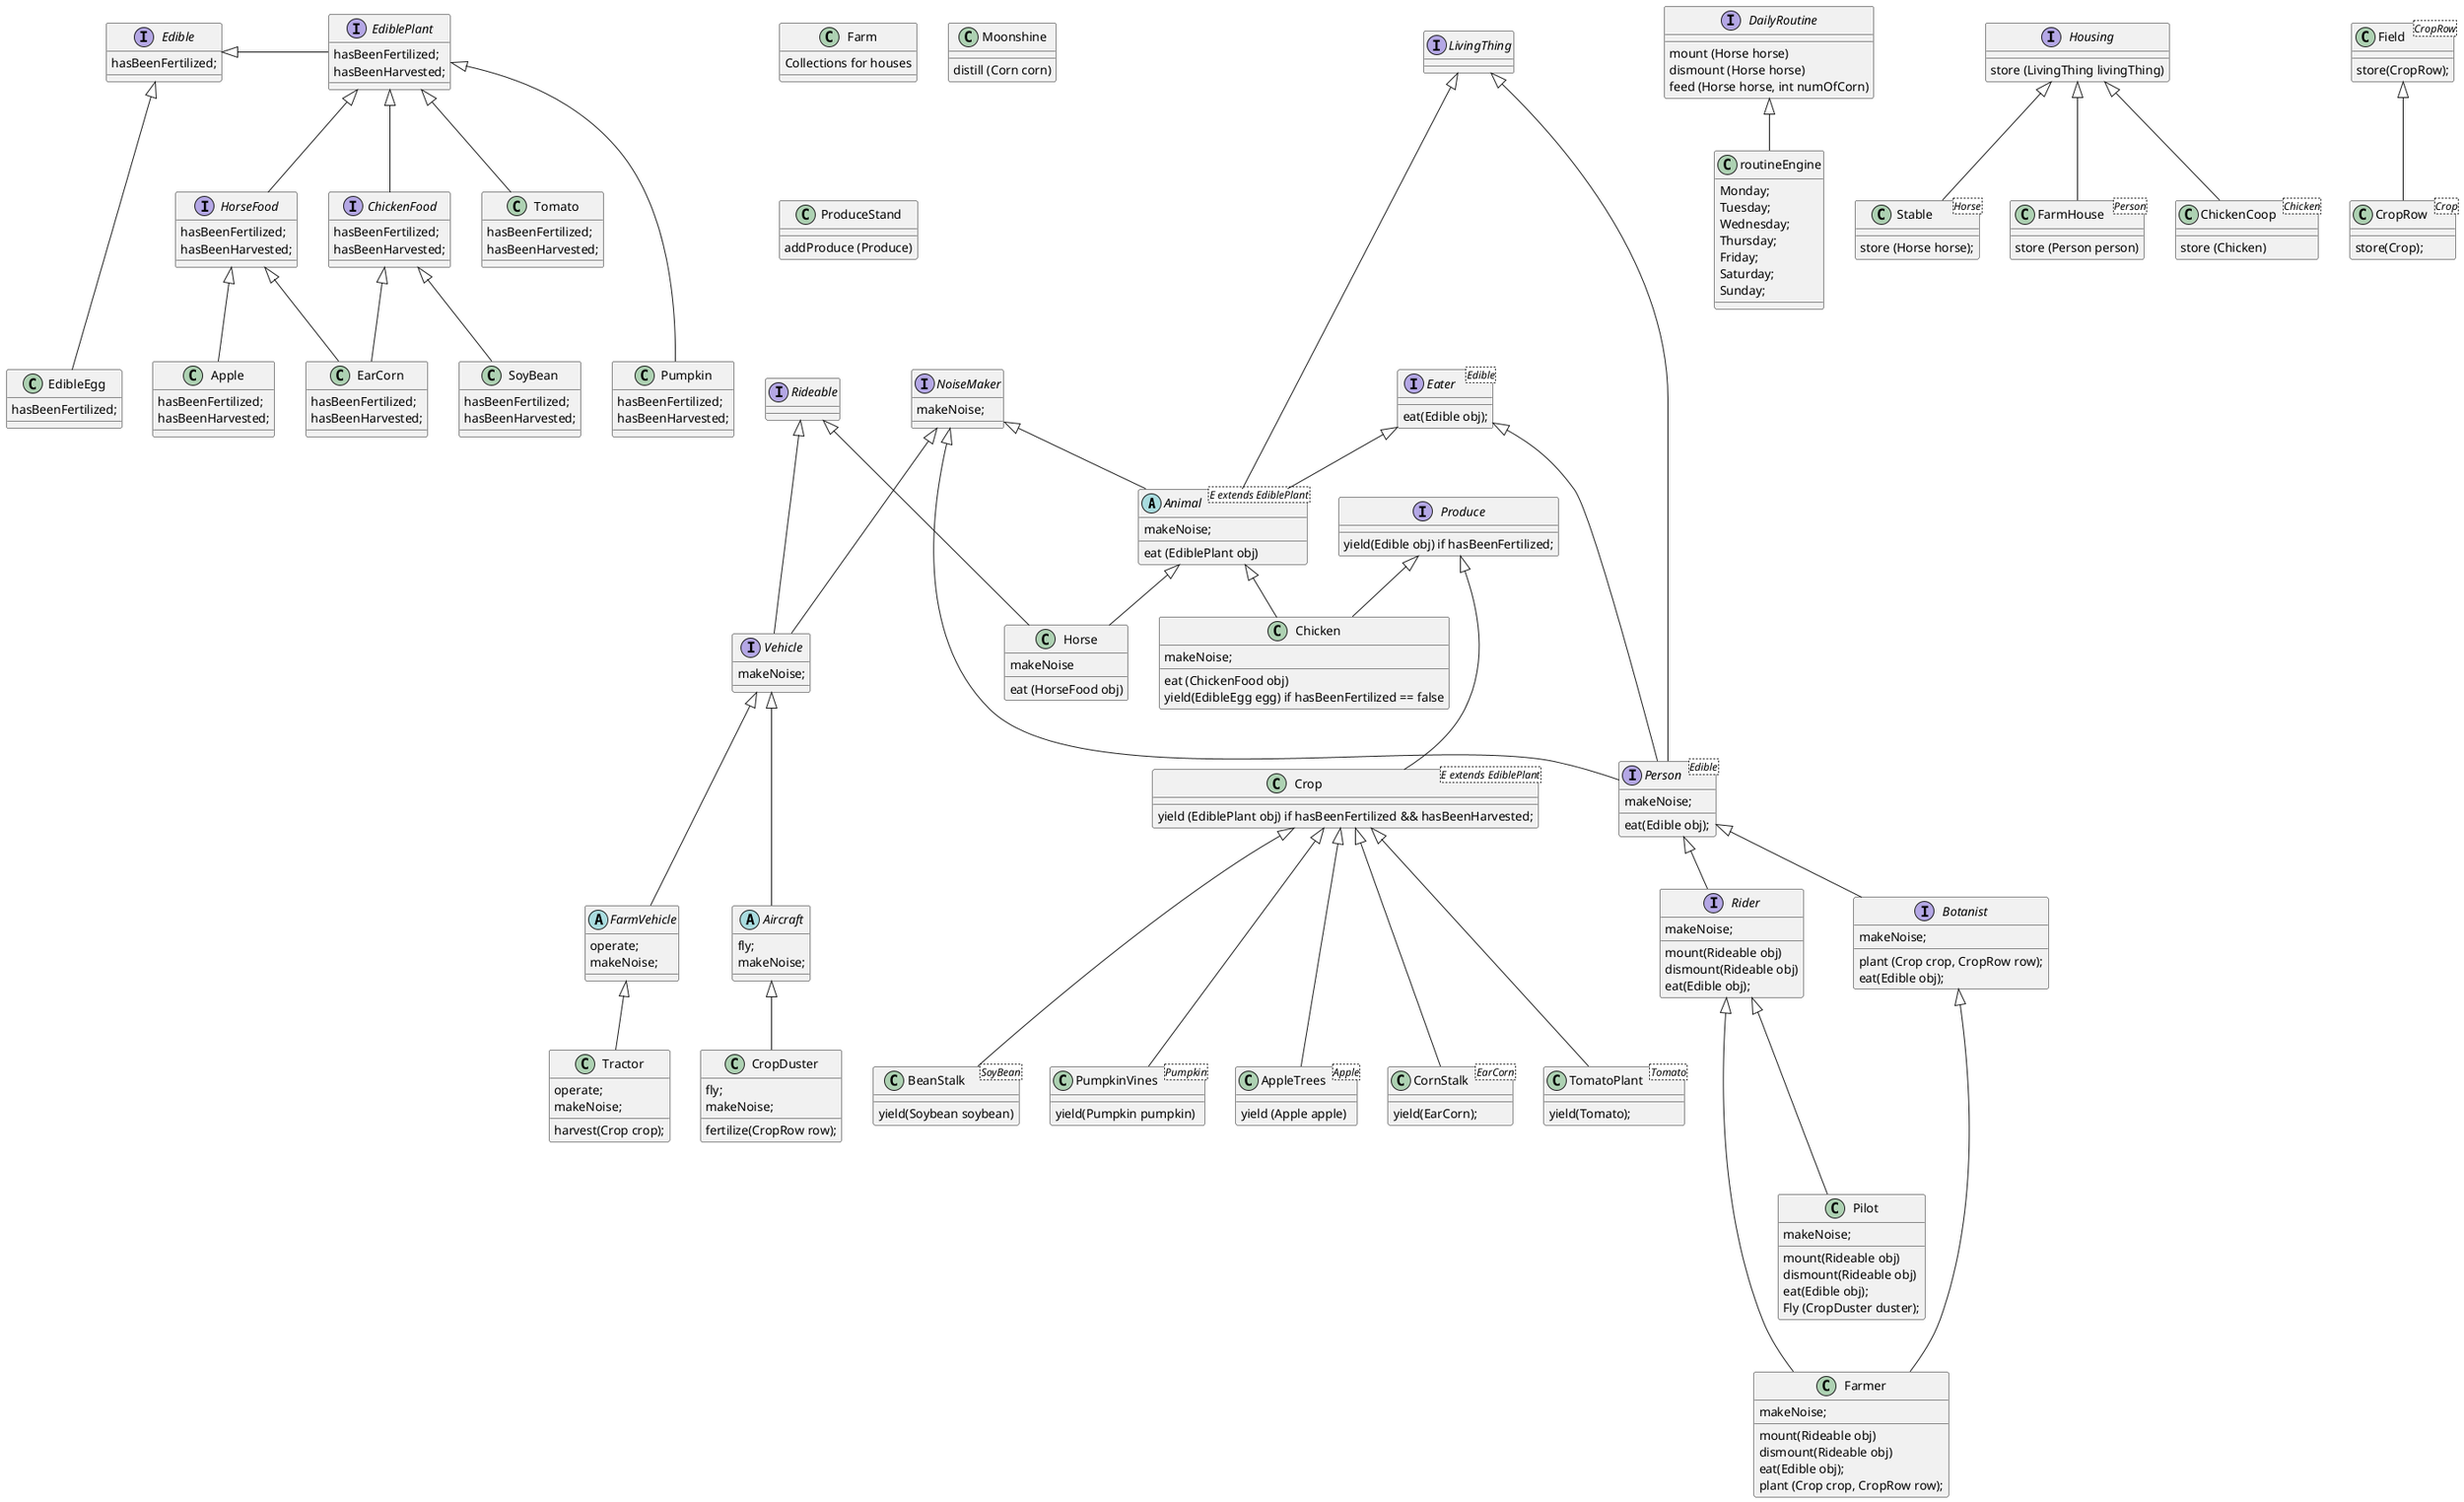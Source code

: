 @startuml
'https://plantuml.com/class-diagram

abstract class Animal<E extends EdiblePlant> {
eat (EdiblePlant obj)
makeNoise;
}
abstract class FarmVehicle {
operate;
makeNoise;
}
abstract class Aircraft {
fly;
makeNoise;
}


interface LivingThing {}
interface HorseFood {
hasBeenFertilized;
hasBeenHarvested;
}
interface ChickenFood {
hasBeenFertilized;
hasBeenHarvested;
}
interface EdiblePlant {
hasBeenFertilized;
hasBeenHarvested;
}
interface Edible{
hasBeenFertilized;
}
interface Eater<Edible> {
eat(Edible obj);
}
interface NoiseMaker {
makeNoise;
}
interface Rideable {}
interface Produce {
yield(Edible obj) if hasBeenFertilized;
}
interface Vehicle {
makeNoise;
}
interface Person<Edible> {
eat(Edible obj);
makeNoise;
}
interface Rider {
mount(Rideable obj)
dismount(Rideable obj)
eat(Edible obj);
makeNoise;
}
interface Botanist {
plant (Crop crop, CropRow row);
eat(Edible obj);
makeNoise;
}
interface DailyRoutine {
mount (Horse horse)
dismount (Horse horse)
feed (Horse horse, int numOfCorn)
}
interface Housing {
store (LivingThing livingThing)
}


class Farm {
Collections for houses
}
class Horse {
makeNoise
eat (HorseFood obj)
}
class Chicken {
eat (ChickenFood obj)
makeNoise;
yield(EdibleEgg egg) if hasBeenFertilized == false
}
class EdibleEgg {
hasBeenFertilized;
}
class Field<CropRow> {
store(CropRow);
}
class CropRow<Crop> {
store(Crop);
}
class Crop <E extends EdiblePlant>{
yield (EdiblePlant obj) if hasBeenFertilized && hasBeenHarvested;
}
class CornStalk<EarCorn> {
yield(EarCorn);
}
class EarCorn {
hasBeenFertilized;
hasBeenHarvested;
}
class TomatoPlant<Tomato> {
yield(Tomato);
}
class Tomato {
hasBeenFertilized;
hasBeenHarvested;
}
class BeanStalk <SoyBean> {
yield(Soybean soybean)
}
class SoyBean {
hasBeenFertilized;
hasBeenHarvested;
}
class PumpkinVines<Pumpkin> {
yield(Pumpkin pumpkin)
}
class Pumpkin {
hasBeenFertilized;
hasBeenHarvested;
}
class AppleTrees<Apple> {
yield (Apple apple)
}
class Apple {
hasBeenFertilized;
hasBeenHarvested;
}
class Tractor {
harvest(Crop crop);
operate;
makeNoise;
}
class CropDuster {
fertilize(CropRow row);
fly;
makeNoise;
}
class Farmer {
mount(Rideable obj)
dismount(Rideable obj)
eat(Edible obj);
makeNoise;
plant (Crop crop, CropRow row);
}
class Pilot {
mount(Rideable obj)
dismount(Rideable obj)
eat(Edible obj);
makeNoise;
Fly (CropDuster duster);
}
class Stable<Horse> {
store (Horse horse);
}
class FarmHouse<Person> {
store (Person person)
}
class ChickenCoop<Chicken> {
store (Chicken)
}
class Moonshine {
distill (Corn corn)
}
class ProduceStand {
addProduce (Produce)
}
class routineEngine {
Monday;
Tuesday;
Wednesday;
Thursday;
Friday;
Saturday;
Sunday;
}


'class Monday {
'mount (Horse horse)
'dismount (Horse horse)
'feed (Horse horse, int numOfCorn)
'eat(Edible obj)
'fly (CropDuster duster)
'}
'class Tuesday {
'mount (Horse horse)
'dismount (Horse horse)
'feed (Horse horse, int numOfCorn)
'eat(Edible obj)
'mount(Tractor tractor)
'harvest (Crop crop)
'dismount(Tractor tractor)
'}
'class Wednesday {
'mount (Horse horse)
'dismount (Horse horse)
'feed (Horse horse, int numOfCorn)
'eat(Edible obj)
'distill (Moonshine moonshine)
'}
'class Thursday {
'mount (Horse horse)
'dismount (Horse horse)
'feed (Horse horse, int numOfCorn)
'eat(Edible obj)
'}
'class Friday {
'mount (Horse horse)
'dismount (Horse horse)
'feed (Horse horse, int numOfCorn)
'eat(Edible obj)
'drink (Moonshine moonshine)
'work (ProduceStand produceStand)
'}
'class Saturday {
'mount (Horse horse)
'dismount (Horse horse)
'feed (Horse horse, int numOfCorn)
'eat(Edible obj)
'feed (Chicken chicken)
'}
'class Sunday {
'mount (Horse horse)
'dismount (Horse horse)
'feed (Horse horse, int numOfCorn)
'eat(Edible obj)
'plant (Crop crop, CropRow row) 3-5
'}



Eater <|-- Animal
NoiseMaker <|-- Animal

Animal <|-- Horse
Rideable <|-- Horse

Animal <|-- Chicken
Produce <|-- Chicken

Person <|-- Rider
Person <|-- Botanist

Field <|-- CropRow

NoiseMaker <|--- Vehicle
Rideable <|--- Vehicle

Vehicle <|--- Aircraft
Vehicle <|--- FarmVehicle

Produce <|--- Crop

Crop <|--- CornStalk
Crop <|--- TomatoPlant
Crop <|--- BeanStalk
Crop <|--- PumpkinVines
Crop <|--- AppleTrees

Edible <|- EdiblePlant
Edible <|--- EdibleEgg

EdiblePlant <|-- Tomato
EdiblePlant <|--- Pumpkin
EdiblePlant <|-- HorseFood
EdiblePlant <|-- ChickenFood

HorseFood <|-- EarCorn
HorseFood <|-- Apple

ChickenFood <|-- SoyBean
ChickenFood <|-- EarCorn

NoiseMaker <|---- Person
Eater <|---- Person

FarmVehicle <|-- Tractor
Aircraft <|-- CropDuster

Botanist <|---- Farmer
Rider <|---- Farmer

Housing <|-- FarmHouse
Housing <|-- ChickenCoop
Housing <|-- Stable

Rider <|--- Pilot

DailyRoutine <|-- routineEngine

LivingThing <|---- Animal
LivingThing <|---- Person

'DailyRoutine <|--- Monday
'DailyRoutine <|--- Tuesday
'DailyRoutine <|--- Wednesday
'DailyRoutine <|--- Thursday
'DailyRoutine <|--- Friday
'DailyRoutine <|--- Saturday
'DailyRoutine <|--- Sunday

@enduml